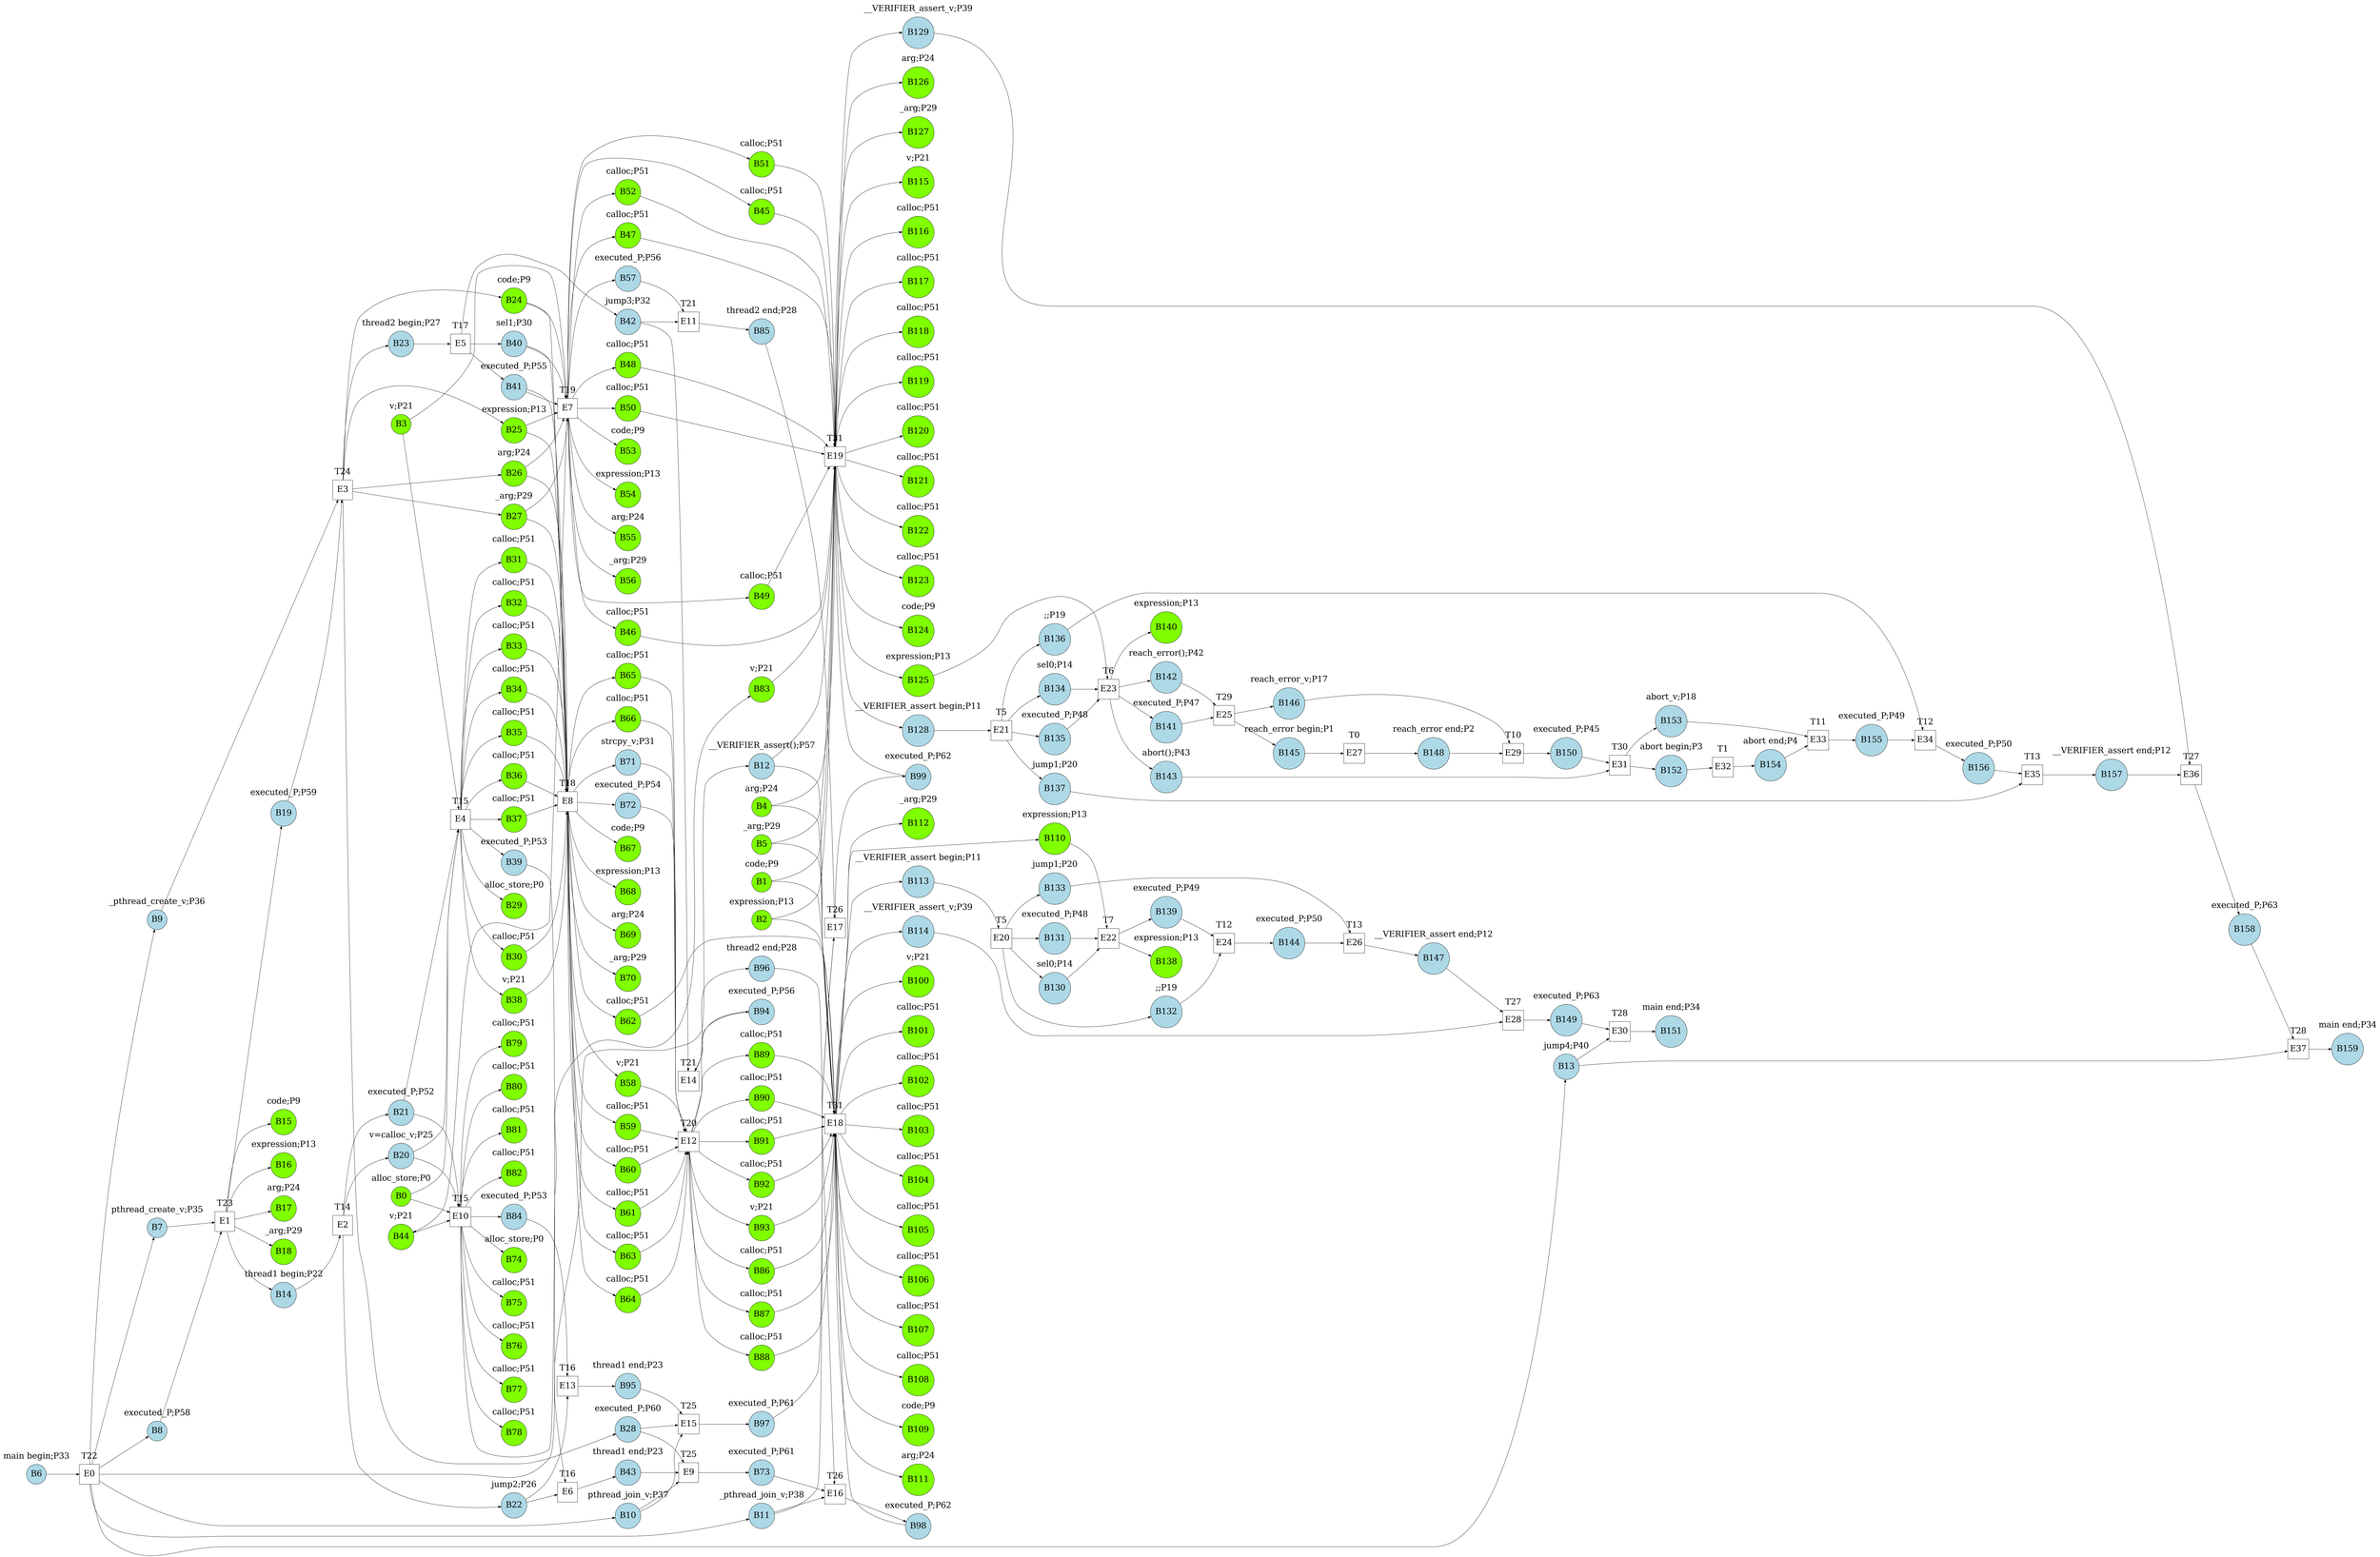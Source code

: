 digraph G{
rankdir = LR
subgraph cluster_B0{fontsize = 30;label="alloc_store;P0";color="white"B0[shape=circle,fontsize = 30,width=1,style="filled",color="black",fillcolor="chartreuse"]}
subgraph cluster_B1{fontsize = 30;label="code;P9";color="white"B1[shape=circle,fontsize = 30,width=1,style="filled",color="black",fillcolor="chartreuse"]}
subgraph cluster_B2{fontsize = 30;label="expression;P13";color="white"B2[shape=circle,fontsize = 30,width=1,style="filled",color="black",fillcolor="chartreuse"]}
subgraph cluster_B3{fontsize = 30;label="v;P21";color="white"B3[shape=circle,fontsize = 30,width=1,style="filled",color="black",fillcolor="chartreuse"]}
subgraph cluster_B4{fontsize = 30;label="arg;P24";color="white"B4[shape=circle,fontsize = 30,width=1,style="filled",color="black",fillcolor="chartreuse"]}
subgraph cluster_B5{fontsize = 30;label="_arg;P29";color="white"B5[shape=circle,fontsize = 30,width=1,style="filled",color="black",fillcolor="chartreuse"]}
subgraph cluster_B6{fontsize = 30;label="main begin;P33";color="white"B6[shape=circle,fontsize = 30,width=1,style="filled",color="black",fillcolor="lightblue"]}
subgraph cluster_B7{fontsize = 30;label="pthread_create_v;P35";color="white"B7[shape=circle,fontsize = 30,width=1,style="filled",color="black",fillcolor="lightblue"]}
subgraph cluster_B8{fontsize = 30;label="executed_P;P58";color="white"B8[shape=circle,fontsize = 30,width=1,style="filled",color="black",fillcolor="lightblue"]}
subgraph cluster_B9{fontsize = 30;label="_pthread_create_v;P36";color="white"B9[shape=circle,fontsize = 30,width=1,style="filled",color="black",fillcolor="lightblue"]}
subgraph cluster_B10{fontsize = 30;label="pthread_join_v;P37";color="white"B10[shape=circle,fontsize = 30,width=1,style="filled",color="black",fillcolor="lightblue"]}
subgraph cluster_B11{fontsize = 30;label="_pthread_join_v;P38";color="white"B11[shape=circle,fontsize = 30,width=1,style="filled",color="black",fillcolor="lightblue"]}
subgraph cluster_B12{fontsize = 30;label="__VERIFIER_assert();P57";color="white"B12[shape=circle,fontsize = 30,width=1,style="filled",color="black",fillcolor="lightblue"]}
subgraph cluster_B13{fontsize = 30;label="jump4;P40";color="white"B13[shape=circle,fontsize = 30,width=1,style="filled",color="black",fillcolor="lightblue"]}
subgraph cluster_B14{fontsize = 30;label="thread1 begin;P22";color="white"B14[shape=circle,fontsize = 30,width=1,style="filled",color="black",fillcolor="lightblue"]}
subgraph cluster_B15{fontsize = 30;label="code;P9";color="white"B15[shape=circle,fontsize = 30,width=1,style="filled",color="black",fillcolor="chartreuse"]}
subgraph cluster_B16{fontsize = 30;label="expression;P13";color="white"B16[shape=circle,fontsize = 30,width=1,style="filled",color="black",fillcolor="chartreuse"]}
subgraph cluster_B17{fontsize = 30;label="arg;P24";color="white"B17[shape=circle,fontsize = 30,width=1,style="filled",color="black",fillcolor="chartreuse"]}
subgraph cluster_B18{fontsize = 30;label="_arg;P29";color="white"B18[shape=circle,fontsize = 30,width=1,style="filled",color="black",fillcolor="chartreuse"]}
subgraph cluster_B19{fontsize = 30;label="executed_P;P59";color="white"B19[shape=circle,fontsize = 30,width=1,style="filled",color="black",fillcolor="lightblue"]}
subgraph cluster_B20{fontsize = 30;label="v=calloc_v;P25";color="white"B20[shape=circle,fontsize = 30,width=1,style="filled",color="black",fillcolor="lightblue"]}
subgraph cluster_B21{fontsize = 30;label="executed_P;P52";color="white"B21[shape=circle,fontsize = 30,width=1,style="filled",color="black",fillcolor="lightblue"]}
subgraph cluster_B22{fontsize = 30;label="jump2;P26";color="white"B22[shape=circle,fontsize = 30,width=1,style="filled",color="black",fillcolor="lightblue"]}
subgraph cluster_B23{fontsize = 30;label="thread2 begin;P27";color="white"B23[shape=circle,fontsize = 30,width=1,style="filled",color="black",fillcolor="lightblue"]}
subgraph cluster_B24{fontsize = 30;label="code;P9";color="white"B24[shape=circle,fontsize = 30,width=1,style="filled",color="black",fillcolor="chartreuse"]}
subgraph cluster_B25{fontsize = 30;label="expression;P13";color="white"B25[shape=circle,fontsize = 30,width=1,style="filled",color="black",fillcolor="chartreuse"]}
subgraph cluster_B26{fontsize = 30;label="arg;P24";color="white"B26[shape=circle,fontsize = 30,width=1,style="filled",color="black",fillcolor="chartreuse"]}
subgraph cluster_B27{fontsize = 30;label="_arg;P29";color="white"B27[shape=circle,fontsize = 30,width=1,style="filled",color="black",fillcolor="chartreuse"]}
subgraph cluster_B28{fontsize = 30;label="executed_P;P60";color="white"B28[shape=circle,fontsize = 30,width=1,style="filled",color="black",fillcolor="lightblue"]}
subgraph cluster_B29{fontsize = 30;label="alloc_store;P0";color="white"B29[shape=circle,fontsize = 30,width=1,style="filled",color="black",fillcolor="chartreuse"]}
subgraph cluster_B30{fontsize = 30;label="calloc;P51";color="white"B30[shape=circle,fontsize = 30,width=1,style="filled",color="black",fillcolor="chartreuse"]}
subgraph cluster_B31{fontsize = 30;label="calloc;P51";color="white"B31[shape=circle,fontsize = 30,width=1,style="filled",color="black",fillcolor="chartreuse"]}
subgraph cluster_B32{fontsize = 30;label="calloc;P51";color="white"B32[shape=circle,fontsize = 30,width=1,style="filled",color="black",fillcolor="chartreuse"]}
subgraph cluster_B33{fontsize = 30;label="calloc;P51";color="white"B33[shape=circle,fontsize = 30,width=1,style="filled",color="black",fillcolor="chartreuse"]}
subgraph cluster_B34{fontsize = 30;label="calloc;P51";color="white"B34[shape=circle,fontsize = 30,width=1,style="filled",color="black",fillcolor="chartreuse"]}
subgraph cluster_B35{fontsize = 30;label="calloc;P51";color="white"B35[shape=circle,fontsize = 30,width=1,style="filled",color="black",fillcolor="chartreuse"]}
subgraph cluster_B36{fontsize = 30;label="calloc;P51";color="white"B36[shape=circle,fontsize = 30,width=1,style="filled",color="black",fillcolor="chartreuse"]}
subgraph cluster_B37{fontsize = 30;label="calloc;P51";color="white"B37[shape=circle,fontsize = 30,width=1,style="filled",color="black",fillcolor="chartreuse"]}
subgraph cluster_B38{fontsize = 30;label="v;P21";color="white"B38[shape=circle,fontsize = 30,width=1,style="filled",color="black",fillcolor="chartreuse"]}
subgraph cluster_B39{fontsize = 30;label="executed_P;P53";color="white"B39[shape=circle,fontsize = 30,width=1,style="filled",color="black",fillcolor="lightblue"]}
subgraph cluster_B40{fontsize = 30;label="sel1;P30";color="white"B40[shape=circle,fontsize = 30,width=1,style="filled",color="black",fillcolor="lightblue"]}
subgraph cluster_B41{fontsize = 30;label="executed_P;P55";color="white"B41[shape=circle,fontsize = 30,width=1,style="filled",color="black",fillcolor="lightblue"]}
subgraph cluster_B42{fontsize = 30;label="jump3;P32";color="white"B42[shape=circle,fontsize = 30,width=1,style="filled",color="black",fillcolor="lightblue"]}
subgraph cluster_B43{fontsize = 30;label="thread1 end;P23";color="white"B43[shape=circle,fontsize = 30,width=1,style="filled",color="black",fillcolor="lightblue"]}
subgraph cluster_B44{fontsize = 30;label="v;P21";color="white"B44[shape=circle,fontsize = 30,width=1,style="filled",color="black",fillcolor="chartreuse"]}
subgraph cluster_B45{fontsize = 30;label="calloc;P51";color="white"B45[shape=circle,fontsize = 30,width=1,style="filled",color="black",fillcolor="chartreuse"]}
subgraph cluster_B46{fontsize = 30;label="calloc;P51";color="white"B46[shape=circle,fontsize = 30,width=1,style="filled",color="black",fillcolor="chartreuse"]}
subgraph cluster_B47{fontsize = 30;label="calloc;P51";color="white"B47[shape=circle,fontsize = 30,width=1,style="filled",color="black",fillcolor="chartreuse"]}
subgraph cluster_B48{fontsize = 30;label="calloc;P51";color="white"B48[shape=circle,fontsize = 30,width=1,style="filled",color="black",fillcolor="chartreuse"]}
subgraph cluster_B49{fontsize = 30;label="calloc;P51";color="white"B49[shape=circle,fontsize = 30,width=1,style="filled",color="black",fillcolor="chartreuse"]}
subgraph cluster_B50{fontsize = 30;label="calloc;P51";color="white"B50[shape=circle,fontsize = 30,width=1,style="filled",color="black",fillcolor="chartreuse"]}
subgraph cluster_B51{fontsize = 30;label="calloc;P51";color="white"B51[shape=circle,fontsize = 30,width=1,style="filled",color="black",fillcolor="chartreuse"]}
subgraph cluster_B52{fontsize = 30;label="calloc;P51";color="white"B52[shape=circle,fontsize = 30,width=1,style="filled",color="black",fillcolor="chartreuse"]}
subgraph cluster_B53{fontsize = 30;label="code;P9";color="white"B53[shape=circle,fontsize = 30,width=1,style="filled",color="black",fillcolor="chartreuse"]}
subgraph cluster_B54{fontsize = 30;label="expression;P13";color="white"B54[shape=circle,fontsize = 30,width=1,style="filled",color="black",fillcolor="chartreuse"]}
subgraph cluster_B55{fontsize = 30;label="arg;P24";color="white"B55[shape=circle,fontsize = 30,width=1,style="filled",color="black",fillcolor="chartreuse"]}
subgraph cluster_B56{fontsize = 30;label="_arg;P29";color="white"B56[shape=circle,fontsize = 30,width=1,style="filled",color="black",fillcolor="chartreuse"]}
subgraph cluster_B57{fontsize = 30;label="executed_P;P56";color="white"B57[shape=circle,fontsize = 30,width=1,style="filled",color="black",fillcolor="lightblue"]}
subgraph cluster_B58{fontsize = 30;label="v;P21";color="white"B58[shape=circle,fontsize = 30,width=1,style="filled",color="black",fillcolor="chartreuse"]}
subgraph cluster_B59{fontsize = 30;label="calloc;P51";color="white"B59[shape=circle,fontsize = 30,width=1,style="filled",color="black",fillcolor="chartreuse"]}
subgraph cluster_B60{fontsize = 30;label="calloc;P51";color="white"B60[shape=circle,fontsize = 30,width=1,style="filled",color="black",fillcolor="chartreuse"]}
subgraph cluster_B61{fontsize = 30;label="calloc;P51";color="white"B61[shape=circle,fontsize = 30,width=1,style="filled",color="black",fillcolor="chartreuse"]}
subgraph cluster_B62{fontsize = 30;label="calloc;P51";color="white"B62[shape=circle,fontsize = 30,width=1,style="filled",color="black",fillcolor="chartreuse"]}
subgraph cluster_B63{fontsize = 30;label="calloc;P51";color="white"B63[shape=circle,fontsize = 30,width=1,style="filled",color="black",fillcolor="chartreuse"]}
subgraph cluster_B64{fontsize = 30;label="calloc;P51";color="white"B64[shape=circle,fontsize = 30,width=1,style="filled",color="black",fillcolor="chartreuse"]}
subgraph cluster_B65{fontsize = 30;label="calloc;P51";color="white"B65[shape=circle,fontsize = 30,width=1,style="filled",color="black",fillcolor="chartreuse"]}
subgraph cluster_B66{fontsize = 30;label="calloc;P51";color="white"B66[shape=circle,fontsize = 30,width=1,style="filled",color="black",fillcolor="chartreuse"]}
subgraph cluster_B67{fontsize = 30;label="code;P9";color="white"B67[shape=circle,fontsize = 30,width=1,style="filled",color="black",fillcolor="chartreuse"]}
subgraph cluster_B68{fontsize = 30;label="expression;P13";color="white"B68[shape=circle,fontsize = 30,width=1,style="filled",color="black",fillcolor="chartreuse"]}
subgraph cluster_B69{fontsize = 30;label="arg;P24";color="white"B69[shape=circle,fontsize = 30,width=1,style="filled",color="black",fillcolor="chartreuse"]}
subgraph cluster_B70{fontsize = 30;label="_arg;P29";color="white"B70[shape=circle,fontsize = 30,width=1,style="filled",color="black",fillcolor="chartreuse"]}
subgraph cluster_B71{fontsize = 30;label="strcpy_v;P31";color="white"B71[shape=circle,fontsize = 30,width=1,style="filled",color="black",fillcolor="lightblue"]}
subgraph cluster_B72{fontsize = 30;label="executed_P;P54";color="white"B72[shape=circle,fontsize = 30,width=1,style="filled",color="black",fillcolor="lightblue"]}
subgraph cluster_B73{fontsize = 30;label="executed_P;P61";color="white"B73[shape=circle,fontsize = 30,width=1,style="filled",color="black",fillcolor="lightblue"]}
subgraph cluster_B74{fontsize = 30;label="alloc_store;P0";color="white"B74[shape=circle,fontsize = 30,width=1,style="filled",color="black",fillcolor="chartreuse"]}
subgraph cluster_B75{fontsize = 30;label="calloc;P51";color="white"B75[shape=circle,fontsize = 30,width=1,style="filled",color="black",fillcolor="chartreuse"]}
subgraph cluster_B76{fontsize = 30;label="calloc;P51";color="white"B76[shape=circle,fontsize = 30,width=1,style="filled",color="black",fillcolor="chartreuse"]}
subgraph cluster_B77{fontsize = 30;label="calloc;P51";color="white"B77[shape=circle,fontsize = 30,width=1,style="filled",color="black",fillcolor="chartreuse"]}
subgraph cluster_B78{fontsize = 30;label="calloc;P51";color="white"B78[shape=circle,fontsize = 30,width=1,style="filled",color="black",fillcolor="chartreuse"]}
subgraph cluster_B79{fontsize = 30;label="calloc;P51";color="white"B79[shape=circle,fontsize = 30,width=1,style="filled",color="black",fillcolor="chartreuse"]}
subgraph cluster_B80{fontsize = 30;label="calloc;P51";color="white"B80[shape=circle,fontsize = 30,width=1,style="filled",color="black",fillcolor="chartreuse"]}
subgraph cluster_B81{fontsize = 30;label="calloc;P51";color="white"B81[shape=circle,fontsize = 30,width=1,style="filled",color="black",fillcolor="chartreuse"]}
subgraph cluster_B82{fontsize = 30;label="calloc;P51";color="white"B82[shape=circle,fontsize = 30,width=1,style="filled",color="black",fillcolor="chartreuse"]}
subgraph cluster_B83{fontsize = 30;label="v;P21";color="white"B83[shape=circle,fontsize = 30,width=1,style="filled",color="black",fillcolor="chartreuse"]}
subgraph cluster_B84{fontsize = 30;label="executed_P;P53";color="white"B84[shape=circle,fontsize = 30,width=1,style="filled",color="black",fillcolor="lightblue"]}
subgraph cluster_B85{fontsize = 30;label="thread2 end;P28";color="white"B85[shape=circle,fontsize = 30,width=1,style="filled",color="black",fillcolor="lightblue"]}
subgraph cluster_B86{fontsize = 30;label="calloc;P51";color="white"B86[shape=circle,fontsize = 30,width=1,style="filled",color="black",fillcolor="chartreuse"]}
subgraph cluster_B87{fontsize = 30;label="calloc;P51";color="white"B87[shape=circle,fontsize = 30,width=1,style="filled",color="black",fillcolor="chartreuse"]}
subgraph cluster_B88{fontsize = 30;label="calloc;P51";color="white"B88[shape=circle,fontsize = 30,width=1,style="filled",color="black",fillcolor="chartreuse"]}
subgraph cluster_B89{fontsize = 30;label="calloc;P51";color="white"B89[shape=circle,fontsize = 30,width=1,style="filled",color="black",fillcolor="chartreuse"]}
subgraph cluster_B90{fontsize = 30;label="calloc;P51";color="white"B90[shape=circle,fontsize = 30,width=1,style="filled",color="black",fillcolor="chartreuse"]}
subgraph cluster_B91{fontsize = 30;label="calloc;P51";color="white"B91[shape=circle,fontsize = 30,width=1,style="filled",color="black",fillcolor="chartreuse"]}
subgraph cluster_B92{fontsize = 30;label="calloc;P51";color="white"B92[shape=circle,fontsize = 30,width=1,style="filled",color="black",fillcolor="chartreuse"]}
subgraph cluster_B93{fontsize = 30;label="v;P21";color="white"B93[shape=circle,fontsize = 30,width=1,style="filled",color="black",fillcolor="chartreuse"]}
subgraph cluster_B94{fontsize = 30;label="executed_P;P56";color="white"B94[shape=circle,fontsize = 30,width=1,style="filled",color="black",fillcolor="lightblue"]}
subgraph cluster_B95{fontsize = 30;label="thread1 end;P23";color="white"B95[shape=circle,fontsize = 30,width=1,style="filled",color="black",fillcolor="lightblue"]}
subgraph cluster_B96{fontsize = 30;label="thread2 end;P28";color="white"B96[shape=circle,fontsize = 30,width=1,style="filled",color="black",fillcolor="lightblue"]}
subgraph cluster_B97{fontsize = 30;label="executed_P;P61";color="white"B97[shape=circle,fontsize = 30,width=1,style="filled",color="black",fillcolor="lightblue"]}
subgraph cluster_B98{fontsize = 30;label="executed_P;P62";color="white"B98[shape=circle,fontsize = 30,width=1,style="filled",color="black",fillcolor="lightblue"]}
subgraph cluster_B99{fontsize = 30;label="executed_P;P62";color="white"B99[shape=circle,fontsize = 30,width=1,style="filled",color="black",fillcolor="lightblue"]}
subgraph cluster_B100{fontsize = 30;label="v;P21";color="white"B100[shape=circle,fontsize = 30,width=1,style="filled",color="black",fillcolor="chartreuse"]}
subgraph cluster_B101{fontsize = 30;label="calloc;P51";color="white"B101[shape=circle,fontsize = 30,width=1,style="filled",color="black",fillcolor="chartreuse"]}
subgraph cluster_B102{fontsize = 30;label="calloc;P51";color="white"B102[shape=circle,fontsize = 30,width=1,style="filled",color="black",fillcolor="chartreuse"]}
subgraph cluster_B103{fontsize = 30;label="calloc;P51";color="white"B103[shape=circle,fontsize = 30,width=1,style="filled",color="black",fillcolor="chartreuse"]}
subgraph cluster_B104{fontsize = 30;label="calloc;P51";color="white"B104[shape=circle,fontsize = 30,width=1,style="filled",color="black",fillcolor="chartreuse"]}
subgraph cluster_B105{fontsize = 30;label="calloc;P51";color="white"B105[shape=circle,fontsize = 30,width=1,style="filled",color="black",fillcolor="chartreuse"]}
subgraph cluster_B106{fontsize = 30;label="calloc;P51";color="white"B106[shape=circle,fontsize = 30,width=1,style="filled",color="black",fillcolor="chartreuse"]}
subgraph cluster_B107{fontsize = 30;label="calloc;P51";color="white"B107[shape=circle,fontsize = 30,width=1,style="filled",color="black",fillcolor="chartreuse"]}
subgraph cluster_B108{fontsize = 30;label="calloc;P51";color="white"B108[shape=circle,fontsize = 30,width=1,style="filled",color="black",fillcolor="chartreuse"]}
subgraph cluster_B109{fontsize = 30;label="code;P9";color="white"B109[shape=circle,fontsize = 30,width=1,style="filled",color="black",fillcolor="chartreuse"]}
subgraph cluster_B110{fontsize = 30;label="expression;P13";color="white"B110[shape=circle,fontsize = 30,width=1,style="filled",color="black",fillcolor="chartreuse"]}
subgraph cluster_B111{fontsize = 30;label="arg;P24";color="white"B111[shape=circle,fontsize = 30,width=1,style="filled",color="black",fillcolor="chartreuse"]}
subgraph cluster_B112{fontsize = 30;label="_arg;P29";color="white"B112[shape=circle,fontsize = 30,width=1,style="filled",color="black",fillcolor="chartreuse"]}
subgraph cluster_B113{fontsize = 30;label="__VERIFIER_assert begin;P11";color="white"B113[shape=circle,fontsize = 30,width=1,style="filled",color="black",fillcolor="lightblue"]}
subgraph cluster_B114{fontsize = 30;label="__VERIFIER_assert_v;P39";color="white"B114[shape=circle,fontsize = 30,width=1,style="filled",color="black",fillcolor="lightblue"]}
subgraph cluster_B115{fontsize = 30;label="v;P21";color="white"B115[shape=circle,fontsize = 30,width=1,style="filled",color="black",fillcolor="chartreuse"]}
subgraph cluster_B116{fontsize = 30;label="calloc;P51";color="white"B116[shape=circle,fontsize = 30,width=1,style="filled",color="black",fillcolor="chartreuse"]}
subgraph cluster_B117{fontsize = 30;label="calloc;P51";color="white"B117[shape=circle,fontsize = 30,width=1,style="filled",color="black",fillcolor="chartreuse"]}
subgraph cluster_B118{fontsize = 30;label="calloc;P51";color="white"B118[shape=circle,fontsize = 30,width=1,style="filled",color="black",fillcolor="chartreuse"]}
subgraph cluster_B119{fontsize = 30;label="calloc;P51";color="white"B119[shape=circle,fontsize = 30,width=1,style="filled",color="black",fillcolor="chartreuse"]}
subgraph cluster_B120{fontsize = 30;label="calloc;P51";color="white"B120[shape=circle,fontsize = 30,width=1,style="filled",color="black",fillcolor="chartreuse"]}
subgraph cluster_B121{fontsize = 30;label="calloc;P51";color="white"B121[shape=circle,fontsize = 30,width=1,style="filled",color="black",fillcolor="chartreuse"]}
subgraph cluster_B122{fontsize = 30;label="calloc;P51";color="white"B122[shape=circle,fontsize = 30,width=1,style="filled",color="black",fillcolor="chartreuse"]}
subgraph cluster_B123{fontsize = 30;label="calloc;P51";color="white"B123[shape=circle,fontsize = 30,width=1,style="filled",color="black",fillcolor="chartreuse"]}
subgraph cluster_B124{fontsize = 30;label="code;P9";color="white"B124[shape=circle,fontsize = 30,width=1,style="filled",color="black",fillcolor="chartreuse"]}
subgraph cluster_B125{fontsize = 30;label="expression;P13";color="white"B125[shape=circle,fontsize = 30,width=1,style="filled",color="black",fillcolor="chartreuse"]}
subgraph cluster_B126{fontsize = 30;label="arg;P24";color="white"B126[shape=circle,fontsize = 30,width=1,style="filled",color="black",fillcolor="chartreuse"]}
subgraph cluster_B127{fontsize = 30;label="_arg;P29";color="white"B127[shape=circle,fontsize = 30,width=1,style="filled",color="black",fillcolor="chartreuse"]}
subgraph cluster_B128{fontsize = 30;label="__VERIFIER_assert begin;P11";color="white"B128[shape=circle,fontsize = 30,width=1,style="filled",color="black",fillcolor="lightblue"]}
subgraph cluster_B129{fontsize = 30;label="__VERIFIER_assert_v;P39";color="white"B129[shape=circle,fontsize = 30,width=1,style="filled",color="black",fillcolor="lightblue"]}
subgraph cluster_B130{fontsize = 30;label="sel0;P14";color="white"B130[shape=circle,fontsize = 30,width=1,style="filled",color="black",fillcolor="lightblue"]}
subgraph cluster_B131{fontsize = 30;label="executed_P;P48";color="white"B131[shape=circle,fontsize = 30,width=1,style="filled",color="black",fillcolor="lightblue"]}
subgraph cluster_B132{fontsize = 30;label=";;P19";color="white"B132[shape=circle,fontsize = 30,width=1,style="filled",color="black",fillcolor="lightblue"]}
subgraph cluster_B133{fontsize = 30;label="jump1;P20";color="white"B133[shape=circle,fontsize = 30,width=1,style="filled",color="black",fillcolor="lightblue"]}
subgraph cluster_B134{fontsize = 30;label="sel0;P14";color="white"B134[shape=circle,fontsize = 30,width=1,style="filled",color="black",fillcolor="lightblue"]}
subgraph cluster_B135{fontsize = 30;label="executed_P;P48";color="white"B135[shape=circle,fontsize = 30,width=1,style="filled",color="black",fillcolor="lightblue"]}
subgraph cluster_B136{fontsize = 30;label=";;P19";color="white"B136[shape=circle,fontsize = 30,width=1,style="filled",color="black",fillcolor="lightblue"]}
subgraph cluster_B137{fontsize = 30;label="jump1;P20";color="white"B137[shape=circle,fontsize = 30,width=1,style="filled",color="black",fillcolor="lightblue"]}
subgraph cluster_B138{fontsize = 30;label="expression;P13";color="white"B138[shape=circle,fontsize = 30,width=1,style="filled",color="black",fillcolor="chartreuse"]}
subgraph cluster_B139{fontsize = 30;label="executed_P;P49";color="white"B139[shape=circle,fontsize = 30,width=1,style="filled",color="black",fillcolor="lightblue"]}
subgraph cluster_B140{fontsize = 30;label="expression;P13";color="white"B140[shape=circle,fontsize = 30,width=1,style="filled",color="black",fillcolor="chartreuse"]}
subgraph cluster_B141{fontsize = 30;label="executed_P;P47";color="white"B141[shape=circle,fontsize = 30,width=1,style="filled",color="black",fillcolor="lightblue"]}
subgraph cluster_B142{fontsize = 30;label="reach_error();P42";color="white"B142[shape=circle,fontsize = 30,width=1,style="filled",color="black",fillcolor="lightblue"]}
subgraph cluster_B143{fontsize = 30;label="abort();P43";color="white"B143[shape=circle,fontsize = 30,width=1,style="filled",color="black",fillcolor="lightblue"]}
subgraph cluster_B144{fontsize = 30;label="executed_P;P50";color="white"B144[shape=circle,fontsize = 30,width=1,style="filled",color="black",fillcolor="lightblue"]}
subgraph cluster_B145{fontsize = 30;label="reach_error begin;P1";color="white"B145[shape=circle,fontsize = 30,width=1,style="filled",color="black",fillcolor="lightblue"]}
subgraph cluster_B146{fontsize = 30;label="reach_error_v;P17";color="white"B146[shape=circle,fontsize = 30,width=1,style="filled",color="black",fillcolor="lightblue"]}
subgraph cluster_B147{fontsize = 30;label="__VERIFIER_assert end;P12";color="white"B147[shape=circle,fontsize = 30,width=1,style="filled",color="black",fillcolor="lightblue"]}
subgraph cluster_B148{fontsize = 30;label="reach_error end;P2";color="white"B148[shape=circle,fontsize = 30,width=1,style="filled",color="black",fillcolor="lightblue"]}
subgraph cluster_B149{fontsize = 30;label="executed_P;P63";color="white"B149[shape=circle,fontsize = 30,width=1,style="filled",color="black",fillcolor="lightblue"]}
subgraph cluster_B150{fontsize = 30;label="executed_P;P45";color="white"B150[shape=circle,fontsize = 30,width=1,style="filled",color="black",fillcolor="lightblue"]}
subgraph cluster_B151{fontsize = 30;label="main end;P34";color="white"B151[shape=circle,fontsize = 30,width=1,style="filled",color="black",fillcolor="lightblue"]}
subgraph cluster_B152{fontsize = 30;label="abort begin;P3";color="white"B152[shape=circle,fontsize = 30,width=1,style="filled",color="black",fillcolor="lightblue"]}
subgraph cluster_B153{fontsize = 30;label="abort_v;P18";color="white"B153[shape=circle,fontsize = 30,width=1,style="filled",color="black",fillcolor="lightblue"]}
subgraph cluster_B154{fontsize = 30;label="abort end;P4";color="white"B154[shape=circle,fontsize = 30,width=1,style="filled",color="black",fillcolor="lightblue"]}
subgraph cluster_B155{fontsize = 30;label="executed_P;P49";color="white"B155[shape=circle,fontsize = 30,width=1,style="filled",color="black",fillcolor="lightblue"]}
subgraph cluster_B156{fontsize = 30;label="executed_P;P50";color="white"B156[shape=circle,fontsize = 30,width=1,style="filled",color="black",fillcolor="lightblue"]}
subgraph cluster_B157{fontsize = 30;label="__VERIFIER_assert end;P12";color="white"B157[shape=circle,fontsize = 30,width=1,style="filled",color="black",fillcolor="lightblue"]}
subgraph cluster_B158{fontsize = 30;label="executed_P;P63";color="white"B158[shape=circle,fontsize = 30,width=1,style="filled",color="black",fillcolor="lightblue"]}
subgraph cluster_B159{fontsize = 30;label="main end;P34";color="white"B159[shape=circle,fontsize = 30,width=1,style="filled",color="black",fillcolor="lightblue"]}
subgraph cluster_E0{fontsize = 30;label="T22";color="white"E0[shape=box,fontsize = 30,width=1,height=1]}
subgraph cluster_E1{fontsize = 30;label="T23";color="white"E1[shape=box,fontsize = 30,width=1,height=1]}
subgraph cluster_E2{fontsize = 30;label="T14";color="white"E2[shape=box,fontsize = 30,width=1,height=1]}
subgraph cluster_E3{fontsize = 30;label="T24";color="white"E3[shape=box,fontsize = 30,width=1,height=1]}
subgraph cluster_E4{fontsize = 30;label="T15";color="white"E4[shape=box,fontsize = 30,width=1,height=1]}
subgraph cluster_E5{fontsize = 30;label="T17";color="white"E5[shape=box,fontsize = 30,width=1,height=1]}
subgraph cluster_E6{fontsize = 30;label="T16";color="white"E6[shape=box,fontsize = 30,width=1,height=1]}
subgraph cluster_E7{fontsize = 30;label="T19";color="white"E7[shape=box,fontsize = 30,width=1,height=1]}
subgraph cluster_E8{fontsize = 30;label="T18";color="white"E8[shape=box,fontsize = 30,width=1,height=1]}
subgraph cluster_E9{fontsize = 30;label="T25";color="white"E9[shape=box,fontsize = 30,width=1,height=1]}
subgraph cluster_E10{fontsize = 30;label="T15";color="white"E10[shape=box,fontsize = 30,width=1,height=1]}
subgraph cluster_E11{fontsize = 30;label="T21";color="white"E11[shape=box,fontsize = 30,width=1,height=1]}
subgraph cluster_E12{fontsize = 30;label="T20";color="white"E12[shape=box,fontsize = 30,width=1,height=1]}
subgraph cluster_E13{fontsize = 30;label="T16";color="white"E13[shape=box,fontsize = 30,width=1,height=1]}
subgraph cluster_E14{fontsize = 30;label="T21";color="white"E14[shape=box,fontsize = 30,width=1,height=1]}
subgraph cluster_E15{fontsize = 30;label="T25";color="white"E15[shape=box,fontsize = 30,width=1,height=1]}
subgraph cluster_E16{fontsize = 30;label="T26";color="white"E16[shape=box,fontsize = 30,width=1,height=1]}
subgraph cluster_E17{fontsize = 30;label="T26";color="white"E17[shape=box,fontsize = 30,width=1,height=1]}
subgraph cluster_E18{fontsize = 30;label="T31";color="white"E18[shape=box,fontsize = 30,width=1,height=1]}
subgraph cluster_E19{fontsize = 30;label="T31";color="white"E19[shape=box,fontsize = 30,width=1,height=1]}
subgraph cluster_E20{fontsize = 30;label="T5";color="white"E20[shape=box,fontsize = 30,width=1,height=1]}
subgraph cluster_E21{fontsize = 30;label="T5";color="white"E21[shape=box,fontsize = 30,width=1,height=1]}
subgraph cluster_E22{fontsize = 30;label="T7";color="white"E22[shape=box,fontsize = 30,width=1,height=1]}
subgraph cluster_E23{fontsize = 30;label="T6";color="white"E23[shape=box,fontsize = 30,width=1,height=1]}
subgraph cluster_E24{fontsize = 30;label="T12";color="white"E24[shape=box,fontsize = 30,width=1,height=1]}
subgraph cluster_E25{fontsize = 30;label="T29";color="white"E25[shape=box,fontsize = 30,width=1,height=1]}
subgraph cluster_E26{fontsize = 30;label="T13";color="white"E26[shape=box,fontsize = 30,width=1,height=1]}
subgraph cluster_E27{fontsize = 30;label="T0";color="white"E27[shape=box,fontsize = 30,width=1,height=1]}
subgraph cluster_E28{fontsize = 30;label="T27";color="white"E28[shape=box,fontsize = 30,width=1,height=1]}
subgraph cluster_E29{fontsize = 30;label="T10";color="white"E29[shape=box,fontsize = 30,width=1,height=1]}
subgraph cluster_E30{fontsize = 30;label="T28";color="white"E30[shape=box,fontsize = 30,width=1,height=1]}
subgraph cluster_E31{fontsize = 30;label="T30";color="white"E31[shape=box,fontsize = 30,width=1,height=1]}
subgraph cluster_E32{fontsize = 30;label="T1";color="white"E32[shape=box,fontsize = 30,width=1,height=1]}
subgraph cluster_E33{fontsize = 30;label="T11";color="white"E33[shape=box,fontsize = 30,width=1,height=1]}
subgraph cluster_E34{fontsize = 30;label="T12";color="white"E34[shape=box,fontsize = 30,width=1,height=1]}
subgraph cluster_E35{fontsize = 30;label="T13";color="white"E35[shape=box,fontsize = 30,width=1,height=1]}
subgraph cluster_E36{fontsize = 30;label="T27";color="white"E36[shape=box,fontsize = 30,width=1,height=1]}
subgraph cluster_E37{fontsize = 30;label="T28";color="white"E37[shape=box,fontsize = 30,width=1,height=1]}
B6->E0[label=""]
E0->B7[label=""]
E0->B8[label=""]
E0->B9[label=""]
E0->B10[label=""]
E0->B11[label=""]
E0->B12[label=""]
E0->B13[label=""]
B7->E1[label=""]
B8->E1[label=""]
E1->B14[label=""]
E1->B15[label=""]
E1->B16[label=""]
E1->B17[label=""]
E1->B18[label=""]
E1->B19[label=""]
B14->E2[label=""]
E2->B20[label=""]
E2->B21[label=""]
E2->B22[label=""]
B9->E3[label=""]
B19->E3[label=""]
E3->B23[label=""]
E3->B24[label=""]
E3->B25[label=""]
E3->B26[label=""]
E3->B27[label=""]
E3->B28[label=""]
B20->E4[label=""]
B0->E4[label=""]
B3->E4[label=""]
B21->E4[label=""]
E4->B29[label=""]
E4->B30[label=""]
E4->B31[label=""]
E4->B32[label=""]
E4->B33[label=""]
E4->B34[label=""]
E4->B35[label=""]
E4->B36[label=""]
E4->B37[label=""]
E4->B38[label=""]
E4->B39[label=""]
B23->E5[label=""]
E5->B40[label=""]
E5->B41[label=""]
E5->B42[label=""]
B22->E6[label=""]
B39->E6[label=""]
E6->B43[label=""]
B40->E7[label=""]
B3->E7[label=""]
B24->E7[label=""]
B25->E7[label=""]
B26->E7[label=""]
B27->E7[label=""]
B41->E7[label=""]
E7->B44[label=""]
E7->B45[label=""]
E7->B46[label=""]
E7->B47[label=""]
E7->B48[label=""]
E7->B49[label=""]
E7->B50[label=""]
E7->B51[label=""]
E7->B52[label=""]
E7->B53[label=""]
E7->B54[label=""]
E7->B55[label=""]
E7->B56[label=""]
E7->B57[label=""]
B40->E8[label=""]
B38->E8[label=""]
B30->E8[label=""]
B31->E8[label=""]
B32->E8[label=""]
B33->E8[label=""]
B34->E8[label=""]
B35->E8[label=""]
B36->E8[label=""]
B37->E8[label=""]
B24->E8[label=""]
B25->E8[label=""]
B26->E8[label=""]
B27->E8[label=""]
B41->E8[label=""]
E8->B58[label=""]
E8->B59[label=""]
E8->B60[label=""]
E8->B61[label=""]
E8->B62[label=""]
E8->B63[label=""]
E8->B64[label=""]
E8->B65[label=""]
E8->B66[label=""]
E8->B67[label=""]
E8->B68[label=""]
E8->B69[label=""]
E8->B70[label=""]
E8->B71[label=""]
E8->B72[label=""]
B10->E9[label=""]
B43->E9[label=""]
B28->E9[label=""]
E9->B73[label=""]
B20->E10[label=""]
B0->E10[label=""]
B44->E10[label=""]
B21->E10[label=""]
E10->B74[label=""]
E10->B75[label=""]
E10->B76[label=""]
E10->B77[label=""]
E10->B78[label=""]
E10->B79[label=""]
E10->B80[label=""]
E10->B81[label=""]
E10->B82[label=""]
E10->B83[label=""]
E10->B84[label=""]
B42->E11[label=""]
B57->E11[label=""]
E11->B85[label=""]
B71->E12[label=""]
B66->E12[label=""]
B65->E12[label=""]
B64->E12[label=""]
B63->E12[label=""]
B61->E12[label=""]
B60->E12[label=""]
B59->E12[label=""]
B58->E12[label=""]
B72->E12[label=""]
E12->B86[label=""]
E12->B87[label=""]
E12->B88[label=""]
E12->B89[label=""]
E12->B90[label=""]
E12->B91[label=""]
E12->B92[label=""]
E12->B93[label=""]
E12->B94[label=""]
B22->E13[label=""]
B84->E13[label=""]
E13->B95[label=""]
B42->E14[label=""]
B94->E14[label=""]
E14->B96[label=""]
B10->E15[label=""]
B95->E15[label=""]
B28->E15[label=""]
E15->B97[label=""]
B11->E16[label=""]
B96->E16[label=""]
B73->E16[label=""]
E16->B98[label=""]
B11->E17[label=""]
B85->E17[label=""]
B97->E17[label=""]
E17->B99[label=""]
B12->E18[label=""]
B93->E18[label=""]
B92->E18[label=""]
B91->E18[label=""]
B90->E18[label=""]
B62->E18[label=""]
B89->E18[label=""]
B88->E18[label=""]
B87->E18[label=""]
B86->E18[label=""]
B1->E18[label=""]
B2->E18[label=""]
B4->E18[label=""]
B5->E18[label=""]
B98->E18[label=""]
E18->B100[label=""]
E18->B101[label=""]
E18->B102[label=""]
E18->B103[label=""]
E18->B104[label=""]
E18->B105[label=""]
E18->B106[label=""]
E18->B107[label=""]
E18->B108[label=""]
E18->B109[label=""]
E18->B110[label=""]
E18->B111[label=""]
E18->B112[label=""]
E18->B113[label=""]
E18->B114[label=""]
B12->E19[label=""]
B83->E19[label=""]
B45->E19[label=""]
B46->E19[label=""]
B47->E19[label=""]
B48->E19[label=""]
B49->E19[label=""]
B50->E19[label=""]
B51->E19[label=""]
B52->E19[label=""]
B1->E19[label=""]
B2->E19[label=""]
B4->E19[label=""]
B5->E19[label=""]
B99->E19[label=""]
E19->B115[label=""]
E19->B116[label=""]
E19->B117[label=""]
E19->B118[label=""]
E19->B119[label=""]
E19->B120[label=""]
E19->B121[label=""]
E19->B122[label=""]
E19->B123[label=""]
E19->B124[label=""]
E19->B125[label=""]
E19->B126[label=""]
E19->B127[label=""]
E19->B128[label=""]
E19->B129[label=""]
B113->E20[label=""]
E20->B130[label=""]
E20->B131[label=""]
E20->B132[label=""]
E20->B133[label=""]
B128->E21[label=""]
E21->B134[label=""]
E21->B135[label=""]
E21->B136[label=""]
E21->B137[label=""]
B130->E22[label=""]
B110->E22[label=""]
B131->E22[label=""]
E22->B138[label=""]
E22->B139[label=""]
B134->E23[label=""]
B125->E23[label=""]
B135->E23[label=""]
E23->B140[label=""]
E23->B141[label=""]
E23->B142[label=""]
E23->B143[label=""]
B132->E24[label=""]
B139->E24[label=""]
E24->B144[label=""]
B142->E25[label=""]
B141->E25[label=""]
E25->B145[label=""]
E25->B146[label=""]
B133->E26[label=""]
B144->E26[label=""]
E26->B147[label=""]
B145->E27[label=""]
E27->B148[label=""]
B114->E28[label=""]
B147->E28[label=""]
E28->B149[label=""]
B146->E29[label=""]
B148->E29[label=""]
E29->B150[label=""]
B13->E30[label=""]
B149->E30[label=""]
E30->B151[label=""]
B143->E31[label=""]
B150->E31[label=""]
E31->B152[label=""]
E31->B153[label=""]
B152->E32[label=""]
E32->B154[label=""]
B153->E33[label=""]
B154->E33[label=""]
E33->B155[label=""]
B136->E34[label=""]
B155->E34[label=""]
E34->B156[label=""]
B137->E35[label=""]
B156->E35[label=""]
E35->B157[label=""]
B129->E36[label=""]
B157->E36[label=""]
E36->B158[label=""]
B13->E37[label=""]
B158->E37[label=""]
E37->B159[label=""]
}
